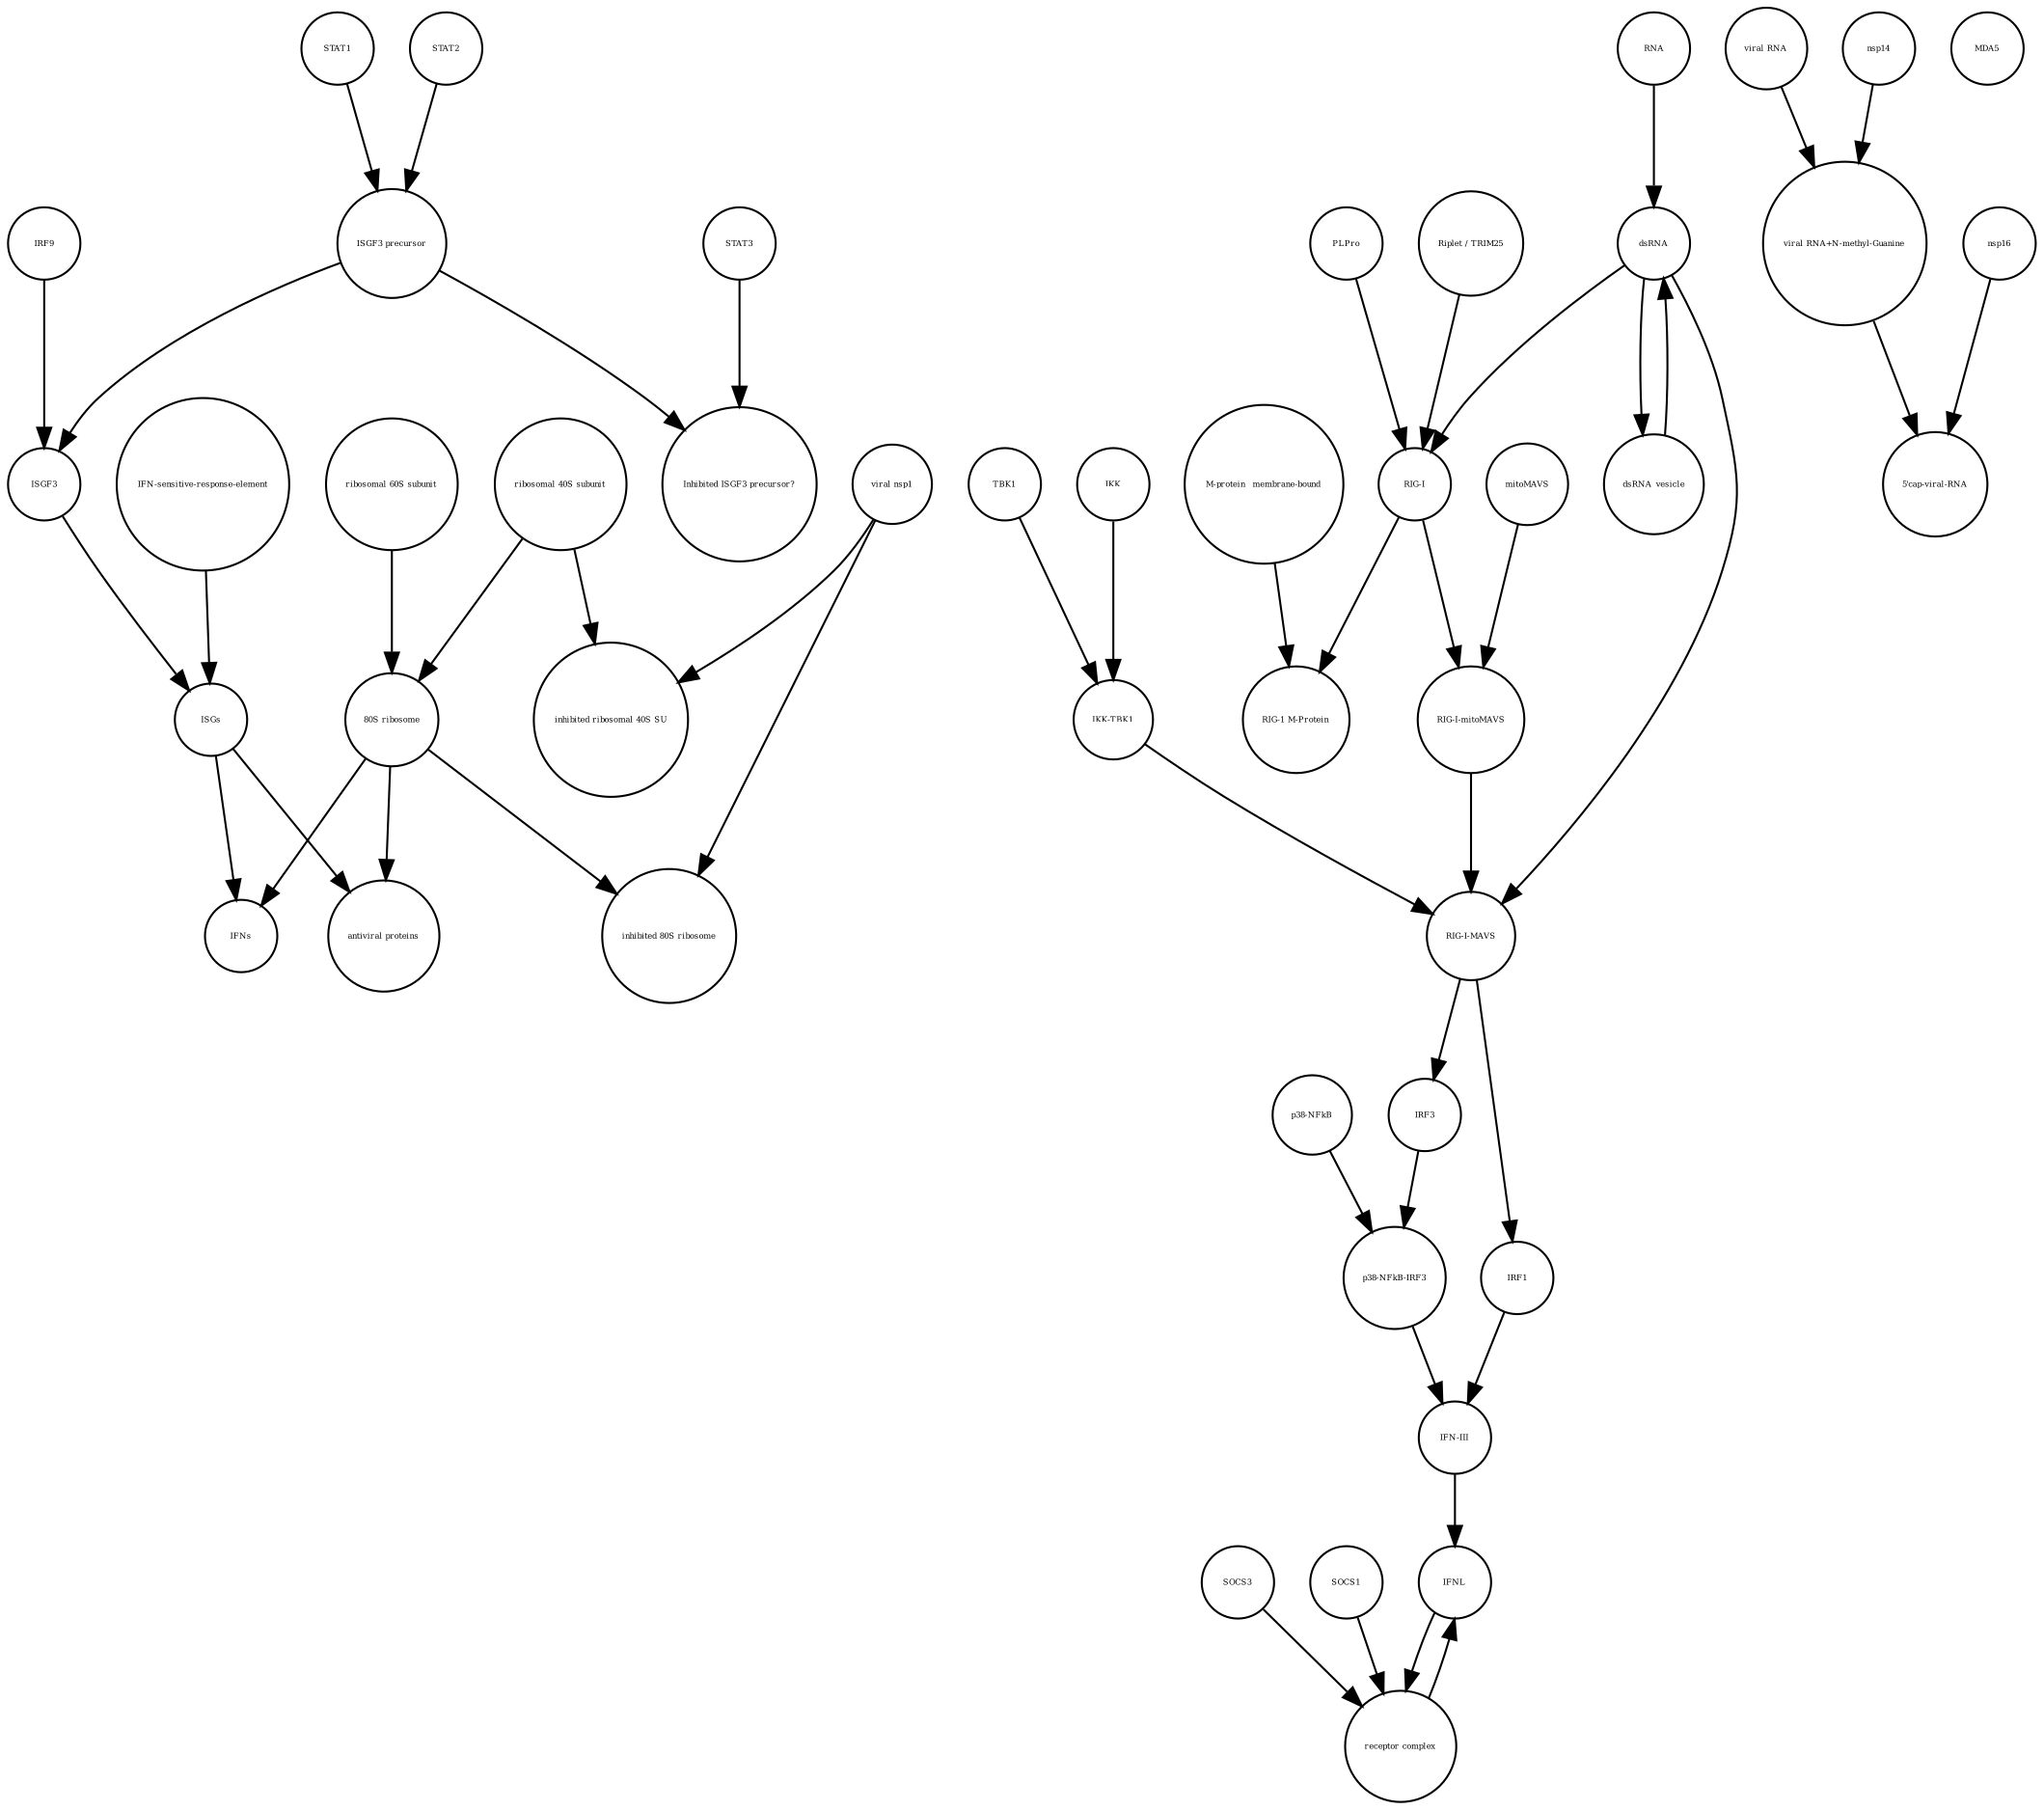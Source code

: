 strict digraph  {
"ribosomal 40S subunit" [annotation="", bipartite=0, cls=complex, fontsize=4, label="ribosomal 40S subunit", shape=circle];
"IFN-III" [annotation="", bipartite=0, cls=macromolecule, fontsize=4, label="IFN-III", shape=circle];
"IKK-TBK1" [annotation="", bipartite=0, cls=complex, fontsize=4, label="IKK-TBK1", shape=circle];
STAT3 [annotation="", bipartite=0, cls=macromolecule, fontsize=4, label=STAT3, shape=circle];
"antiviral proteins" [annotation="", bipartite=0, cls=macromolecule, fontsize=4, label="antiviral proteins", shape=circle];
TBK1 [annotation="", bipartite=0, cls=macromolecule, fontsize=4, label=TBK1, shape=circle];
PLPro [annotation="", bipartite=0, cls=macromolecule, fontsize=4, label=PLPro, shape=circle];
"80S ribosome" [annotation="", bipartite=0, cls=complex, fontsize=4, label="80S ribosome", shape=circle];
ISGs [annotation="", bipartite=0, cls="nucleic acid feature", fontsize=4, label=ISGs, shape=circle];
"receptor complex" [annotation="", bipartite=0, cls=complex, fontsize=4, label="receptor complex", shape=circle];
IFNs [annotation="", bipartite=0, cls=macromolecule, fontsize=4, label=IFNs, shape=circle];
"p38-NFkB" [annotation="", bipartite=0, cls=complex, fontsize=4, label="p38-NFkB", shape=circle];
mitoMAVS [annotation="", bipartite=0, cls=macromolecule, fontsize=4, label=mitoMAVS, shape=circle];
"inhibited ribosomal 40S SU" [annotation="urn_miriam_doi_10.1101%2F2020.05.18.102467", bipartite=0, cls=complex, fontsize=4, label="inhibited ribosomal 40S SU", shape=circle];
"inhibited 80S ribosome" [annotation="", bipartite=0, cls=complex, fontsize=4, label="inhibited 80S ribosome", shape=circle];
dsRNA [annotation="", bipartite=0, cls="nucleic acid feature", fontsize=4, label=dsRNA, shape=circle];
SOCS3 [annotation="", bipartite=0, cls=macromolecule, fontsize=4, label=SOCS3, shape=circle];
STAT1 [annotation="", bipartite=0, cls=macromolecule, fontsize=4, label=STAT1, shape=circle];
"viral RNA" [annotation="", bipartite=0, cls="nucleic acid feature", fontsize=4, label="viral RNA", shape=circle];
IRF3 [annotation="", bipartite=0, cls=macromolecule, fontsize=4, label=IRF3, shape=circle];
"viral nsp1" [annotation="", bipartite=0, cls=macromolecule, fontsize=4, label="viral nsp1", shape=circle];
"Inhibited ISGF3 precursor?" [annotation="", bipartite=0, cls=complex, fontsize=4, label="Inhibited ISGF3 precursor?", shape=circle];
"RIG-I" [annotation="", bipartite=0, cls=macromolecule, fontsize=4, label="RIG-I", shape=circle];
IRF9 [annotation="", bipartite=0, cls=macromolecule, fontsize=4, label=IRF9, shape=circle];
"Riplet / TRIM25" [annotation="", bipartite=0, cls=macromolecule, fontsize=4, label="Riplet / TRIM25", shape=circle];
RNA [annotation="", bipartite=0, cls="nucleic acid feature", fontsize=4, label=RNA, shape=circle];
MDA5 [annotation="", bipartite=0, cls=macromolecule, fontsize=4, label=MDA5, shape=circle];
STAT2 [annotation="", bipartite=0, cls=macromolecule, fontsize=4, label=STAT2, shape=circle];
IRF1 [annotation="", bipartite=0, cls=macromolecule, fontsize=4, label=IRF1, shape=circle];
SOCS1 [annotation="", bipartite=0, cls=macromolecule, fontsize=4, label=SOCS1, shape=circle];
"ribosomal 60S subunit" [annotation="", bipartite=0, cls=complex, fontsize=4, label="ribosomal 60S subunit", shape=circle];
"ISGF3 precursor" [annotation="", bipartite=0, cls=complex, fontsize=4, label="ISGF3 precursor", shape=circle];
ISGF3 [annotation="", bipartite=0, cls=complex, fontsize=4, label=ISGF3, shape=circle];
"IFN-sensitive-response-element" [annotation="", bipartite=0, cls="nucleic acid feature", fontsize=4, label="IFN-sensitive-response-element", shape=circle];
nsp16 [annotation="", bipartite=0, cls=macromolecule, fontsize=4, label=nsp16, shape=circle];
IFNL [annotation="", bipartite=0, cls=macromolecule, fontsize=4, label=IFNL, shape=circle];
dsRNA_vesicle [annotation="", bipartite=0, cls="nucleic acid feature", fontsize=4, label=dsRNA_vesicle, shape=circle];
"5'cap-viral-RNA" [annotation="", bipartite=0, cls="nucleic acid feature", fontsize=4, label="5'cap-viral-RNA", shape=circle];
"RIG-1 M-Protein" [annotation="", bipartite=0, cls=complex, fontsize=4, label="RIG-1 M-Protein", shape=circle];
IKK [annotation="", bipartite=0, cls=macromolecule, fontsize=4, label=IKK, shape=circle];
"p38-NFkB-IRF3" [annotation="", bipartite=0, cls=complex, fontsize=4, label="p38-NFkB-IRF3", shape=circle];
"RIG-I-MAVS" [annotation="", bipartite=0, cls=complex, fontsize=4, label="RIG-I-MAVS", shape=circle];
"RIG-I-mitoMAVS" [annotation="", bipartite=0, cls=complex, fontsize=4, label="RIG-I-mitoMAVS", shape=circle];
nsp14 [annotation="", bipartite=0, cls=macromolecule, fontsize=4, label=nsp14, shape=circle];
"M-protein_ membrane-bound" [annotation="", bipartite=0, cls=macromolecule, fontsize=4, label="M-protein_ membrane-bound", shape=circle];
"viral RNA+N-methyl-Guanine" [annotation="", bipartite=0, cls="nucleic acid feature", fontsize=4, label="viral RNA+N-methyl-Guanine", shape=circle];
"ribosomal 40S subunit" -> "inhibited ribosomal 40S SU"  [annotation="", interaction_type=production];
"ribosomal 40S subunit" -> "80S ribosome"  [annotation="", interaction_type=production];
"IFN-III" -> IFNL  [annotation="", interaction_type=production];
"IKK-TBK1" -> "RIG-I-MAVS"  [annotation="", interaction_type=production];
STAT3 -> "Inhibited ISGF3 precursor?"  [annotation="", interaction_type=production];
TBK1 -> "IKK-TBK1"  [annotation="", interaction_type=production];
PLPro -> "RIG-I"  [annotation="", interaction_type=catalysis];
"80S ribosome" -> "antiviral proteins"  [annotation="", interaction_type=catalysis];
"80S ribosome" -> IFNs  [annotation="", interaction_type=catalysis];
"80S ribosome" -> "inhibited 80S ribosome"  [annotation="", interaction_type=production];
ISGs -> "antiviral proteins"  [annotation="", interaction_type=production];
ISGs -> IFNs  [annotation="", interaction_type=production];
"receptor complex" -> IFNL  [annotation="", interaction_type=production];
"p38-NFkB" -> "p38-NFkB-IRF3"  [annotation="", interaction_type=production];
mitoMAVS -> "RIG-I-mitoMAVS"  [annotation="", interaction_type=production];
dsRNA -> "RIG-I-MAVS"  [annotation="", interaction_type="necessary stimulation"];
dsRNA -> dsRNA_vesicle  [annotation="", interaction_type=production];
dsRNA -> "RIG-I"  [annotation="", interaction_type="necessary stimulation"];
SOCS3 -> "receptor complex"  [annotation="", interaction_type=production];
STAT1 -> "ISGF3 precursor"  [annotation="", interaction_type=production];
"viral RNA" -> "viral RNA+N-methyl-Guanine"  [annotation="", interaction_type=production];
IRF3 -> "p38-NFkB-IRF3"  [annotation="", interaction_type=production];
"viral nsp1" -> "inhibited ribosomal 40S SU"  [annotation="", interaction_type=production];
"viral nsp1" -> "inhibited 80S ribosome"  [annotation="", interaction_type=production];
"RIG-I" -> "RIG-1 M-Protein"  [annotation="", interaction_type=production];
"RIG-I" -> "RIG-I-mitoMAVS"  [annotation="", interaction_type=production];
IRF9 -> ISGF3  [annotation="", interaction_type=production];
"Riplet / TRIM25" -> "RIG-I"  [annotation="", interaction_type=catalysis];
RNA -> dsRNA  [annotation="", interaction_type=production];
STAT2 -> "ISGF3 precursor"  [annotation="", interaction_type=production];
IRF1 -> "IFN-III"  [annotation="", interaction_type=stimulation];
SOCS1 -> "receptor complex"  [annotation="", interaction_type=production];
"ribosomal 60S subunit" -> "80S ribosome"  [annotation="", interaction_type=production];
"ISGF3 precursor" -> "Inhibited ISGF3 precursor?"  [annotation="", interaction_type=production];
"ISGF3 precursor" -> ISGF3  [annotation="", interaction_type=production];
ISGF3 -> ISGs  [annotation="", interaction_type="necessary stimulation"];
"IFN-sensitive-response-element" -> ISGs  [annotation="", interaction_type=production];
nsp16 -> "5'cap-viral-RNA"  [annotation="urn_miriam_doi_10.1016%2Fj.chom.2020.05.008", interaction_type=catalysis];
IFNL -> "receptor complex"  [annotation="", interaction_type=stimulation];
dsRNA_vesicle -> dsRNA  [annotation="", interaction_type=production];
IKK -> "IKK-TBK1"  [annotation="", interaction_type=production];
"p38-NFkB-IRF3" -> "IFN-III"  [annotation="", interaction_type=stimulation];
"RIG-I-MAVS" -> IRF3  [annotation="", interaction_type=stimulation];
"RIG-I-MAVS" -> IRF1  [annotation="", interaction_type=catalysis];
"RIG-I-mitoMAVS" -> "RIG-I-MAVS"  [annotation="", interaction_type=production];
nsp14 -> "viral RNA+N-methyl-Guanine"  [annotation="", interaction_type=catalysis];
"M-protein_ membrane-bound" -> "RIG-1 M-Protein"  [annotation="", interaction_type=production];
"viral RNA+N-methyl-Guanine" -> "5'cap-viral-RNA"  [annotation="", interaction_type=production];
}
